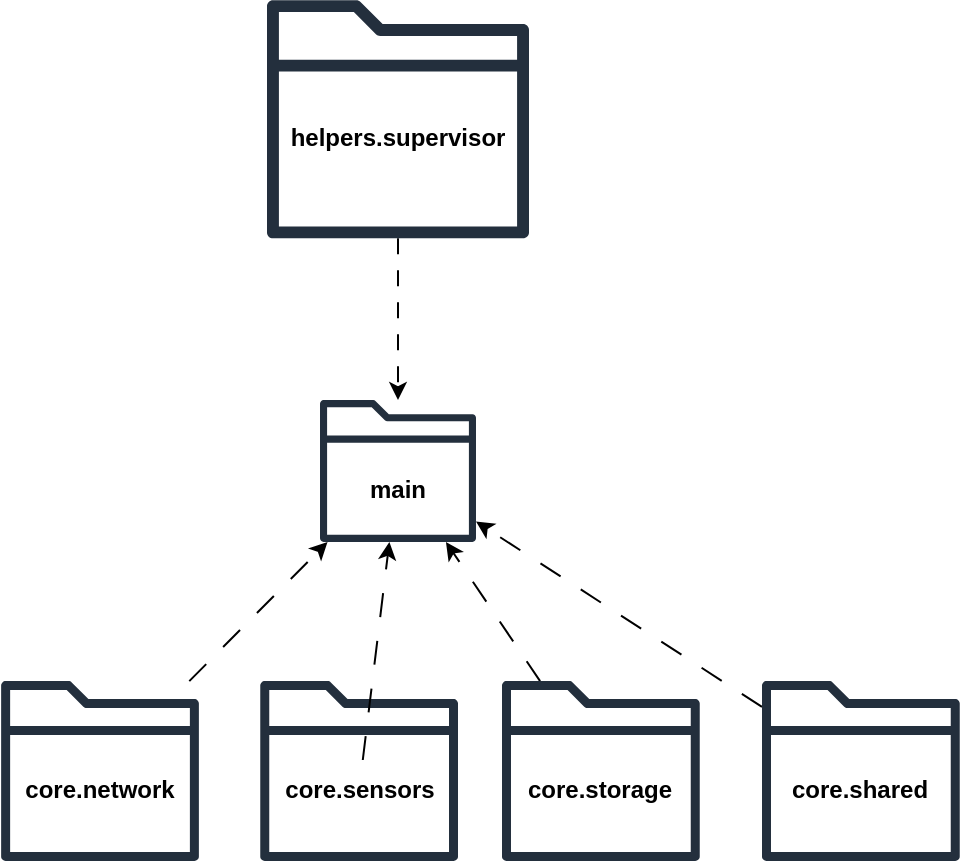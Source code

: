 <mxfile>
    <diagram id="TnyJKNxQY_7xDXkoi0ZO" name="Page-1">
        <mxGraphModel dx="516" dy="1567" grid="1" gridSize="10" guides="1" tooltips="1" connect="1" arrows="1" fold="1" page="1" pageScale="1" pageWidth="850" pageHeight="1100" math="0" shadow="0">
            <root>
                <mxCell id="0"/>
                <mxCell id="1" parent="0"/>
                <mxCell id="2" value="" style="sketch=0;outlineConnect=0;fontColor=#232F3E;gradientColor=none;fillColor=#232F3D;strokeColor=none;dashed=0;verticalLabelPosition=bottom;verticalAlign=top;align=center;html=1;fontSize=12;fontStyle=0;aspect=fixed;pointerEvents=1;shape=mxgraph.aws4.folder;" vertex="1" parent="1">
                    <mxGeometry x="309" y="150" width="78" height="71" as="geometry"/>
                </mxCell>
                <mxCell id="3" value="&lt;b&gt;main&lt;/b&gt;" style="text;html=1;align=center;verticalAlign=middle;whiteSpace=wrap;rounded=0;" vertex="1" parent="1">
                    <mxGeometry x="318" y="180" width="60" height="30" as="geometry"/>
                </mxCell>
                <mxCell id="23" style="edgeStyle=none;html=1;dashed=1;dashPattern=12 12;" edge="1" parent="1" source="6" target="2">
                    <mxGeometry relative="1" as="geometry"/>
                </mxCell>
                <mxCell id="6" value="" style="sketch=0;outlineConnect=0;fontColor=#232F3E;gradientColor=none;fillColor=#232F3D;strokeColor=none;dashed=0;verticalLabelPosition=bottom;verticalAlign=top;align=center;html=1;fontSize=12;fontStyle=0;aspect=fixed;pointerEvents=1;shape=mxgraph.aws4.folder;" vertex="1" parent="1">
                    <mxGeometry x="149.57" y="290.5" width="98.87" height="90" as="geometry"/>
                </mxCell>
                <mxCell id="7" value="&lt;b&gt;core.network&lt;/b&gt;" style="text;html=1;align=center;verticalAlign=middle;whiteSpace=wrap;rounded=0;" vertex="1" parent="1">
                    <mxGeometry x="169" y="330" width="60" height="30" as="geometry"/>
                </mxCell>
                <mxCell id="14" value="" style="sketch=0;outlineConnect=0;fontColor=#232F3E;gradientColor=none;fillColor=#232F3D;strokeColor=none;dashed=0;verticalLabelPosition=bottom;verticalAlign=top;align=center;html=1;fontSize=12;fontStyle=0;aspect=fixed;pointerEvents=1;shape=mxgraph.aws4.folder;" vertex="1" parent="1">
                    <mxGeometry x="279.13" y="290.5" width="98.87" height="90" as="geometry"/>
                </mxCell>
                <mxCell id="24" style="edgeStyle=none;html=1;dashed=1;dashPattern=12 12;" edge="1" parent="1" source="15" target="2">
                    <mxGeometry relative="1" as="geometry"/>
                </mxCell>
                <mxCell id="15" value="&lt;b&gt;core.sensors&lt;/b&gt;" style="text;html=1;align=center;verticalAlign=middle;whiteSpace=wrap;rounded=0;" vertex="1" parent="1">
                    <mxGeometry x="298.56" y="330" width="60" height="30" as="geometry"/>
                </mxCell>
                <mxCell id="25" style="edgeStyle=none;html=1;dashed=1;dashPattern=12 12;" edge="1" parent="1" source="16" target="2">
                    <mxGeometry relative="1" as="geometry"/>
                </mxCell>
                <mxCell id="16" value="" style="sketch=0;outlineConnect=0;fontColor=#232F3E;gradientColor=none;fillColor=#232F3D;strokeColor=none;dashed=0;verticalLabelPosition=bottom;verticalAlign=top;align=center;html=1;fontSize=12;fontStyle=0;aspect=fixed;pointerEvents=1;shape=mxgraph.aws4.folder;" vertex="1" parent="1">
                    <mxGeometry x="400" y="290.5" width="98.87" height="90" as="geometry"/>
                </mxCell>
                <mxCell id="17" value="&lt;b&gt;core.storage&lt;/b&gt;" style="text;html=1;align=center;verticalAlign=middle;whiteSpace=wrap;rounded=0;" vertex="1" parent="1">
                    <mxGeometry x="419.43" y="330" width="60" height="30" as="geometry"/>
                </mxCell>
                <mxCell id="26" style="edgeStyle=none;html=1;dashed=1;dashPattern=12 12;" edge="1" parent="1" source="18" target="2">
                    <mxGeometry relative="1" as="geometry"/>
                </mxCell>
                <mxCell id="18" value="" style="sketch=0;outlineConnect=0;fontColor=#232F3E;gradientColor=none;fillColor=#232F3D;strokeColor=none;dashed=0;verticalLabelPosition=bottom;verticalAlign=top;align=center;html=1;fontSize=12;fontStyle=0;aspect=fixed;pointerEvents=1;shape=mxgraph.aws4.folder;" vertex="1" parent="1">
                    <mxGeometry x="530" y="290.5" width="98.87" height="90" as="geometry"/>
                </mxCell>
                <mxCell id="19" value="&lt;b&gt;core.shared&lt;/b&gt;" style="text;html=1;align=center;verticalAlign=middle;whiteSpace=wrap;rounded=0;" vertex="1" parent="1">
                    <mxGeometry x="549.43" y="330" width="60" height="30" as="geometry"/>
                </mxCell>
                <mxCell id="22" style="edgeStyle=none;html=1;dashed=1;dashPattern=8 8;" edge="1" parent="1" source="20" target="2">
                    <mxGeometry relative="1" as="geometry"/>
                </mxCell>
                <mxCell id="20" value="" style="sketch=0;outlineConnect=0;fontColor=#232F3E;gradientColor=none;fillColor=#232F3D;strokeColor=none;dashed=0;verticalLabelPosition=bottom;verticalAlign=top;align=center;html=1;fontSize=12;fontStyle=0;aspect=fixed;pointerEvents=1;shape=mxgraph.aws4.folder;" vertex="1" parent="1">
                    <mxGeometry x="282.5" y="-50" width="131" height="119.25" as="geometry"/>
                </mxCell>
                <mxCell id="21" value="&lt;b&gt;helpers.supervisor&lt;/b&gt;" style="text;html=1;align=center;verticalAlign=middle;whiteSpace=wrap;rounded=0;" vertex="1" parent="1">
                    <mxGeometry x="318.0" y="4.12" width="60" height="30" as="geometry"/>
                </mxCell>
            </root>
        </mxGraphModel>
    </diagram>
</mxfile>